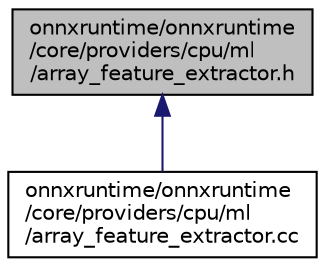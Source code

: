 digraph "onnxruntime/onnxruntime/core/providers/cpu/ml/array_feature_extractor.h"
{
  edge [fontname="Helvetica",fontsize="10",labelfontname="Helvetica",labelfontsize="10"];
  node [fontname="Helvetica",fontsize="10",shape=record];
  Node68 [label="onnxruntime/onnxruntime\l/core/providers/cpu/ml\l/array_feature_extractor.h",height=0.2,width=0.4,color="black", fillcolor="grey75", style="filled", fontcolor="black"];
  Node68 -> Node69 [dir="back",color="midnightblue",fontsize="10",style="solid",fontname="Helvetica"];
  Node69 [label="onnxruntime/onnxruntime\l/core/providers/cpu/ml\l/array_feature_extractor.cc",height=0.2,width=0.4,color="black", fillcolor="white", style="filled",URL="$array__feature__extractor_8cc.html"];
}
